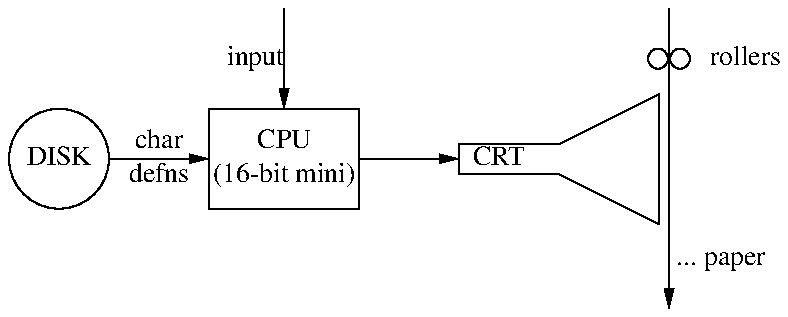 .PS
	circle "DISK"
	arrow "char" "defns"
CPU: box "CPU" "(16-bit mini)"
	{arrow <- from top of last box up "input" rjust}
	arrow
CRT: "  CRT" ljust
	line from CRT - (0,0.075) up 0.15 \
		then right 0.5 \
		then right 0.5 up 0.25 \
		then down 0.5+0.15 \
		then left 0.5 up 0.25 \
		then left 0.5

Paper:CRT + (1.05,0.75)
	arrow from Paper down 1.5
	" ... paper" ljust at end of last arrow + (0,0.25)
	circle rad 0.05 at Paper + (-0.055, -0.25)
	circle rad 0.05 at Paper + (0.055, -0.25)
    "   rollers" ljust at Paper + (0.1, -0.25)
.PE
